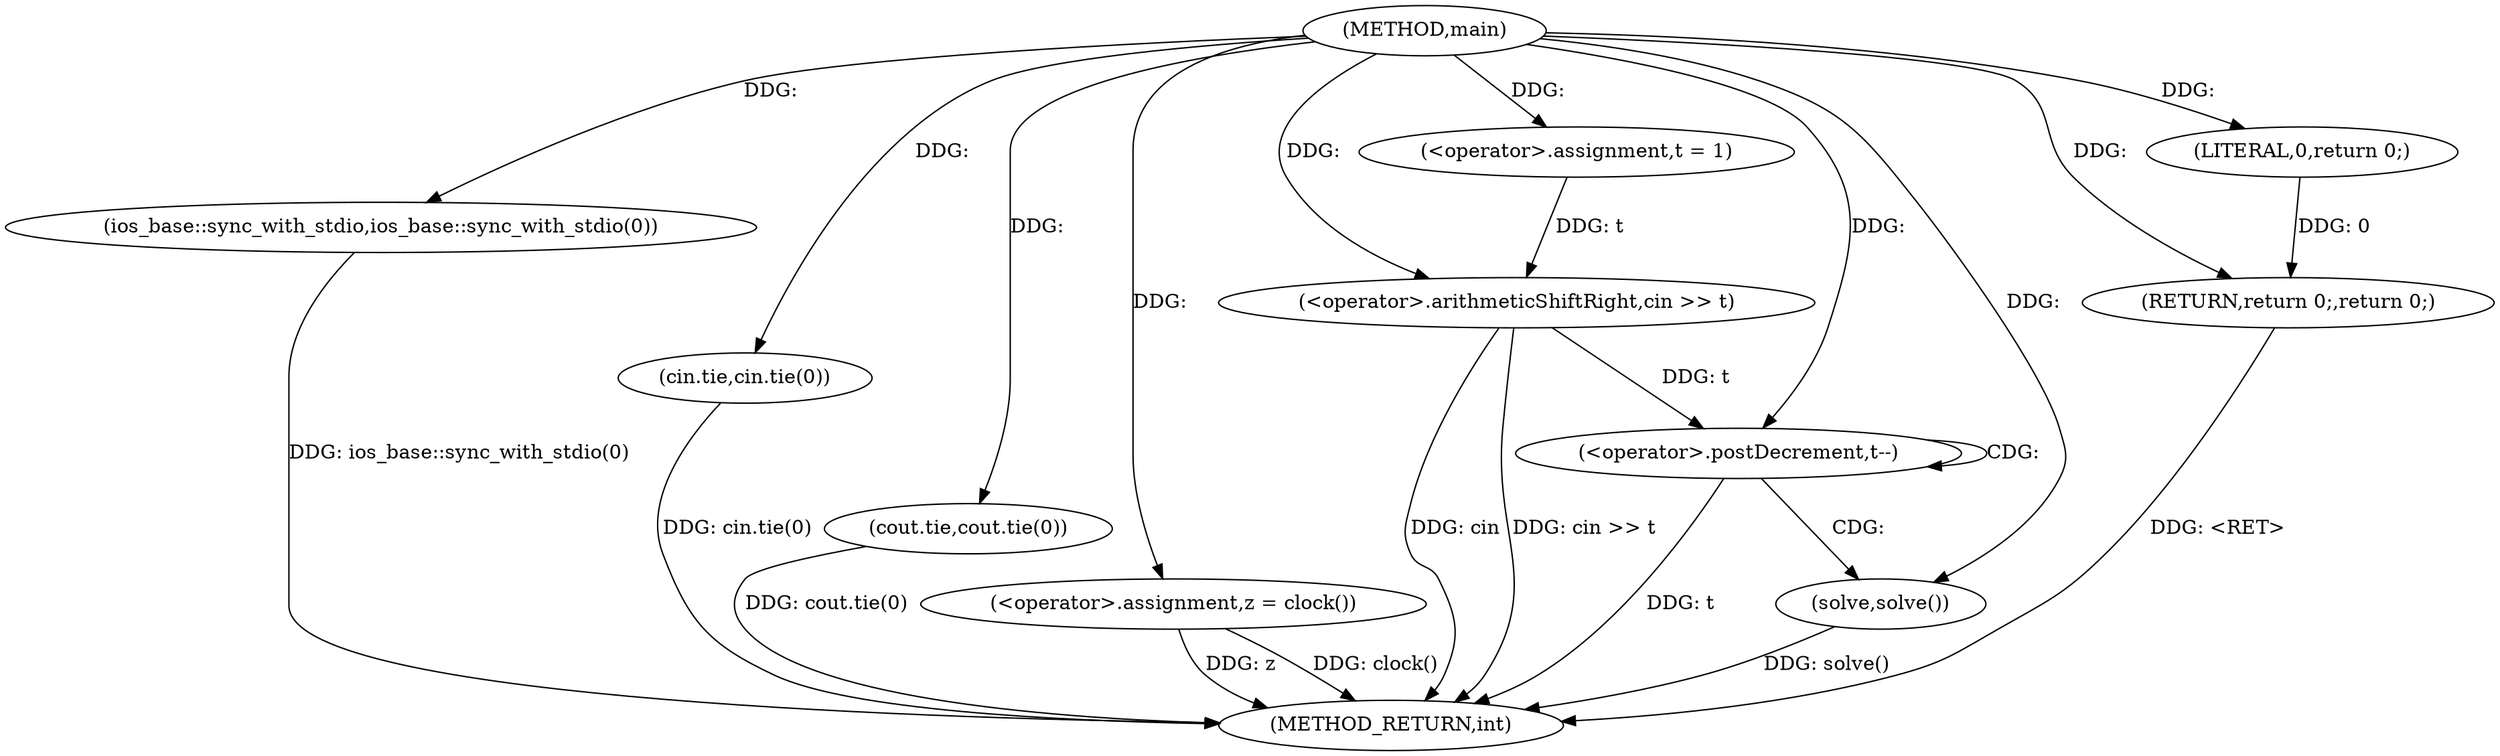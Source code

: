 digraph "main" {  
"1000271" [label = "(METHOD,main)" ]
"1000296" [label = "(METHOD_RETURN,int)" ]
"1000273" [label = "(ios_base::sync_with_stdio,ios_base::sync_with_stdio(0))" ]
"1000275" [label = "(cin.tie,cin.tie(0))" ]
"1000277" [label = "(cout.tie,cout.tie(0))" ]
"1000280" [label = "(<operator>.assignment,z = clock())" ]
"1000284" [label = "(<operator>.assignment,t = 1)" ]
"1000287" [label = "(<operator>.arithmeticShiftRight,cin >> t)" ]
"1000294" [label = "(RETURN,return 0;,return 0;)" ]
"1000291" [label = "(<operator>.postDecrement,t--)" ]
"1000293" [label = "(solve,solve())" ]
"1000295" [label = "(LITERAL,0,return 0;)" ]
  "1000273" -> "1000296"  [ label = "DDG: ios_base::sync_with_stdio(0)"] 
  "1000275" -> "1000296"  [ label = "DDG: cin.tie(0)"] 
  "1000277" -> "1000296"  [ label = "DDG: cout.tie(0)"] 
  "1000280" -> "1000296"  [ label = "DDG: z"] 
  "1000280" -> "1000296"  [ label = "DDG: clock()"] 
  "1000287" -> "1000296"  [ label = "DDG: cin >> t"] 
  "1000291" -> "1000296"  [ label = "DDG: t"] 
  "1000293" -> "1000296"  [ label = "DDG: solve()"] 
  "1000294" -> "1000296"  [ label = "DDG: <RET>"] 
  "1000287" -> "1000296"  [ label = "DDG: cin"] 
  "1000271" -> "1000280"  [ label = "DDG: "] 
  "1000271" -> "1000284"  [ label = "DDG: "] 
  "1000295" -> "1000294"  [ label = "DDG: 0"] 
  "1000271" -> "1000294"  [ label = "DDG: "] 
  "1000271" -> "1000273"  [ label = "DDG: "] 
  "1000271" -> "1000275"  [ label = "DDG: "] 
  "1000271" -> "1000277"  [ label = "DDG: "] 
  "1000271" -> "1000287"  [ label = "DDG: "] 
  "1000284" -> "1000287"  [ label = "DDG: t"] 
  "1000271" -> "1000293"  [ label = "DDG: "] 
  "1000271" -> "1000295"  [ label = "DDG: "] 
  "1000287" -> "1000291"  [ label = "DDG: t"] 
  "1000271" -> "1000291"  [ label = "DDG: "] 
  "1000291" -> "1000291"  [ label = "CDG: "] 
  "1000291" -> "1000293"  [ label = "CDG: "] 
}
